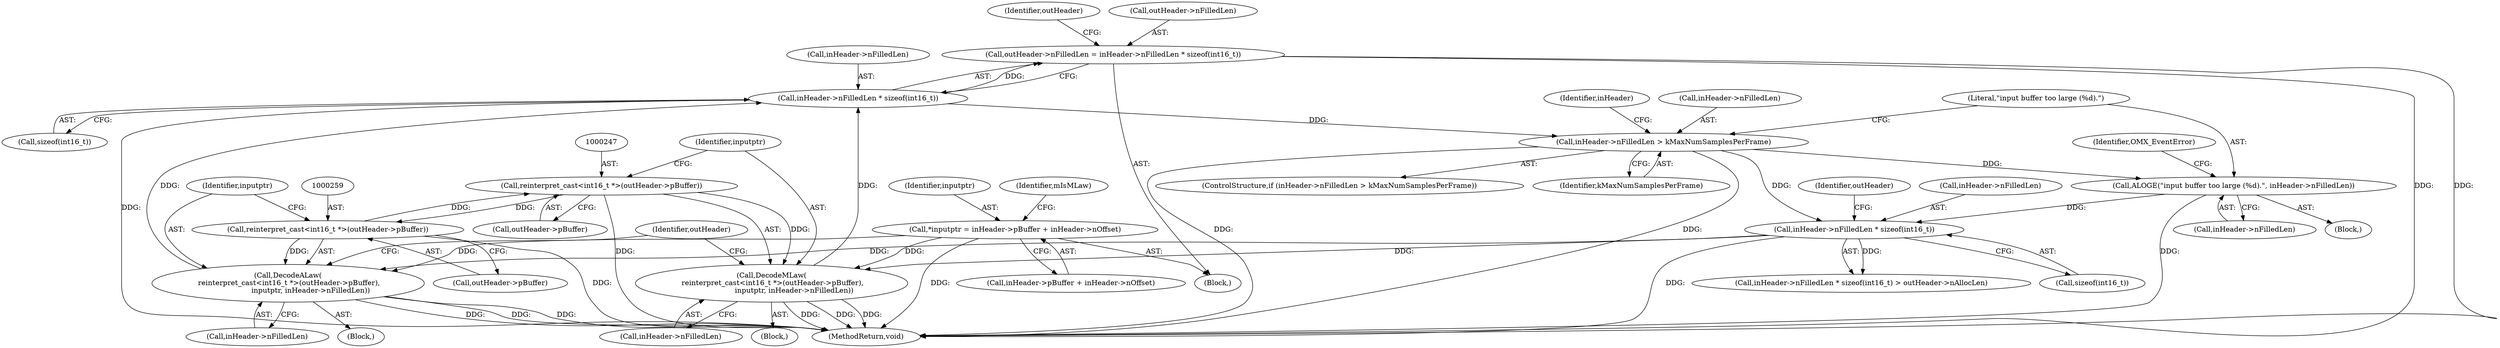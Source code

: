 digraph "0_Android_7cea5cb64b83d690fe02bc210bbdf08f5a87636f@API" {
"1000279" [label="(Call,outHeader->nFilledLen = inHeader->nFilledLen * sizeof(int16_t))"];
"1000283" [label="(Call,inHeader->nFilledLen * sizeof(int16_t))"];
"1000245" [label="(Call,DecodeMLaw(\n reinterpret_cast<int16_t *>(outHeader->pBuffer),\n                    inputptr, inHeader->nFilledLen))"];
"1000246" [label="(Call,reinterpret_cast<int16_t *>(outHeader->pBuffer))"];
"1000258" [label="(Call,reinterpret_cast<int16_t *>(outHeader->pBuffer))"];
"1000233" [label="(Call,*inputptr = inHeader->pBuffer + inHeader->nOffset)"];
"1000205" [label="(Call,inHeader->nFilledLen * sizeof(int16_t))"];
"1000184" [label="(Call,inHeader->nFilledLen > kMaxNumSamplesPerFrame)"];
"1000190" [label="(Call,ALOGE(\"input buffer too large (%d).\", inHeader->nFilledLen))"];
"1000257" [label="(Call,DecodeALaw(\n reinterpret_cast<int16_t *>(outHeader->pBuffer),\n                    inputptr, inHeader->nFilledLen))"];
"1000263" [label="(Identifier,inputptr)"];
"1000184" [label="(Call,inHeader->nFilledLen > kMaxNumSamplesPerFrame)"];
"1000279" [label="(Call,outHeader->nFilledLen = inHeader->nFilledLen * sizeof(int16_t))"];
"1000260" [label="(Call,outHeader->pBuffer)"];
"1000206" [label="(Call,inHeader->nFilledLen)"];
"1000283" [label="(Call,inHeader->nFilledLen * sizeof(int16_t))"];
"1000245" [label="(Call,DecodeMLaw(\n reinterpret_cast<int16_t *>(outHeader->pBuffer),\n                    inputptr, inHeader->nFilledLen))"];
"1000252" [label="(Call,inHeader->nFilledLen)"];
"1000204" [label="(Call,inHeader->nFilledLen * sizeof(int16_t) > outHeader->nAllocLen)"];
"1000246" [label="(Call,reinterpret_cast<int16_t *>(outHeader->pBuffer))"];
"1000243" [label="(Identifier,mIsMLaw)"];
"1000248" [label="(Call,outHeader->pBuffer)"];
"1000196" [label="(Identifier,OMX_EventError)"];
"1000188" [label="(Identifier,kMaxNumSamplesPerFrame)"];
"1000234" [label="(Identifier,inputptr)"];
"1000212" [label="(Identifier,outHeader)"];
"1000191" [label="(Literal,\"input buffer too large (%d).\")"];
"1000189" [label="(Block,)"];
"1000235" [label="(Call,inHeader->pBuffer + inHeader->nOffset)"];
"1000124" [label="(Block,)"];
"1000209" [label="(Call,sizeof(int16_t))"];
"1000287" [label="(Call,sizeof(int16_t))"];
"1000207" [label="(Identifier,inHeader)"];
"1000185" [label="(Call,inHeader->nFilledLen)"];
"1000291" [label="(Identifier,outHeader)"];
"1000192" [label="(Call,inHeader->nFilledLen)"];
"1000244" [label="(Block,)"];
"1000205" [label="(Call,inHeader->nFilledLen * sizeof(int16_t))"];
"1000251" [label="(Identifier,inputptr)"];
"1000256" [label="(Block,)"];
"1000264" [label="(Call,inHeader->nFilledLen)"];
"1000190" [label="(Call,ALOGE(\"input buffer too large (%d).\", inHeader->nFilledLen))"];
"1000280" [label="(Call,outHeader->nFilledLen)"];
"1000183" [label="(ControlStructure,if (inHeader->nFilledLen > kMaxNumSamplesPerFrame))"];
"1000257" [label="(Call,DecodeALaw(\n reinterpret_cast<int16_t *>(outHeader->pBuffer),\n                    inputptr, inHeader->nFilledLen))"];
"1000269" [label="(Identifier,outHeader)"];
"1000324" [label="(MethodReturn,void)"];
"1000284" [label="(Call,inHeader->nFilledLen)"];
"1000233" [label="(Call,*inputptr = inHeader->pBuffer + inHeader->nOffset)"];
"1000258" [label="(Call,reinterpret_cast<int16_t *>(outHeader->pBuffer))"];
"1000279" -> "1000124"  [label="AST: "];
"1000279" -> "1000283"  [label="CFG: "];
"1000280" -> "1000279"  [label="AST: "];
"1000283" -> "1000279"  [label="AST: "];
"1000291" -> "1000279"  [label="CFG: "];
"1000279" -> "1000324"  [label="DDG: "];
"1000279" -> "1000324"  [label="DDG: "];
"1000283" -> "1000279"  [label="DDG: "];
"1000283" -> "1000287"  [label="CFG: "];
"1000284" -> "1000283"  [label="AST: "];
"1000287" -> "1000283"  [label="AST: "];
"1000283" -> "1000324"  [label="DDG: "];
"1000283" -> "1000184"  [label="DDG: "];
"1000245" -> "1000283"  [label="DDG: "];
"1000257" -> "1000283"  [label="DDG: "];
"1000245" -> "1000244"  [label="AST: "];
"1000245" -> "1000252"  [label="CFG: "];
"1000246" -> "1000245"  [label="AST: "];
"1000251" -> "1000245"  [label="AST: "];
"1000252" -> "1000245"  [label="AST: "];
"1000269" -> "1000245"  [label="CFG: "];
"1000245" -> "1000324"  [label="DDG: "];
"1000245" -> "1000324"  [label="DDG: "];
"1000245" -> "1000324"  [label="DDG: "];
"1000246" -> "1000245"  [label="DDG: "];
"1000233" -> "1000245"  [label="DDG: "];
"1000205" -> "1000245"  [label="DDG: "];
"1000246" -> "1000248"  [label="CFG: "];
"1000247" -> "1000246"  [label="AST: "];
"1000248" -> "1000246"  [label="AST: "];
"1000251" -> "1000246"  [label="CFG: "];
"1000246" -> "1000324"  [label="DDG: "];
"1000258" -> "1000246"  [label="DDG: "];
"1000246" -> "1000258"  [label="DDG: "];
"1000258" -> "1000257"  [label="AST: "];
"1000258" -> "1000260"  [label="CFG: "];
"1000259" -> "1000258"  [label="AST: "];
"1000260" -> "1000258"  [label="AST: "];
"1000263" -> "1000258"  [label="CFG: "];
"1000258" -> "1000324"  [label="DDG: "];
"1000258" -> "1000257"  [label="DDG: "];
"1000233" -> "1000124"  [label="AST: "];
"1000233" -> "1000235"  [label="CFG: "];
"1000234" -> "1000233"  [label="AST: "];
"1000235" -> "1000233"  [label="AST: "];
"1000243" -> "1000233"  [label="CFG: "];
"1000233" -> "1000324"  [label="DDG: "];
"1000233" -> "1000257"  [label="DDG: "];
"1000205" -> "1000204"  [label="AST: "];
"1000205" -> "1000209"  [label="CFG: "];
"1000206" -> "1000205"  [label="AST: "];
"1000209" -> "1000205"  [label="AST: "];
"1000212" -> "1000205"  [label="CFG: "];
"1000205" -> "1000324"  [label="DDG: "];
"1000205" -> "1000204"  [label="DDG: "];
"1000184" -> "1000205"  [label="DDG: "];
"1000190" -> "1000205"  [label="DDG: "];
"1000205" -> "1000257"  [label="DDG: "];
"1000184" -> "1000183"  [label="AST: "];
"1000184" -> "1000188"  [label="CFG: "];
"1000185" -> "1000184"  [label="AST: "];
"1000188" -> "1000184"  [label="AST: "];
"1000191" -> "1000184"  [label="CFG: "];
"1000207" -> "1000184"  [label="CFG: "];
"1000184" -> "1000324"  [label="DDG: "];
"1000184" -> "1000324"  [label="DDG: "];
"1000184" -> "1000190"  [label="DDG: "];
"1000190" -> "1000189"  [label="AST: "];
"1000190" -> "1000192"  [label="CFG: "];
"1000191" -> "1000190"  [label="AST: "];
"1000192" -> "1000190"  [label="AST: "];
"1000196" -> "1000190"  [label="CFG: "];
"1000190" -> "1000324"  [label="DDG: "];
"1000257" -> "1000256"  [label="AST: "];
"1000257" -> "1000264"  [label="CFG: "];
"1000263" -> "1000257"  [label="AST: "];
"1000264" -> "1000257"  [label="AST: "];
"1000269" -> "1000257"  [label="CFG: "];
"1000257" -> "1000324"  [label="DDG: "];
"1000257" -> "1000324"  [label="DDG: "];
"1000257" -> "1000324"  [label="DDG: "];
}
